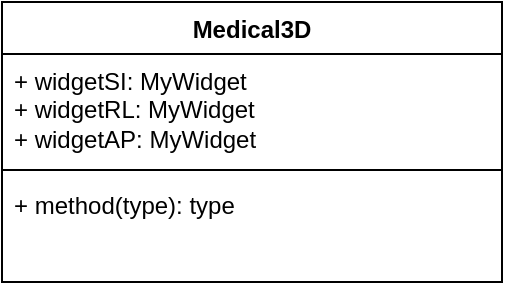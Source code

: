 <mxfile version="22.0.8" type="github">
  <diagram name="第 1 页" id="lpmIqj96o6nbFMANcRbQ">
    <mxGraphModel dx="1050" dy="522" grid="1" gridSize="10" guides="1" tooltips="1" connect="1" arrows="1" fold="1" page="1" pageScale="1" pageWidth="827" pageHeight="1169" math="0" shadow="0">
      <root>
        <mxCell id="0" />
        <mxCell id="1" parent="0" />
        <mxCell id="Ai5a5DdjTyVYd-iUiSek-6" value="Medical3D" style="swimlane;fontStyle=1;align=center;verticalAlign=top;childLayout=stackLayout;horizontal=1;startSize=26;horizontalStack=0;resizeParent=1;resizeParentMax=0;resizeLast=0;collapsible=1;marginBottom=0;whiteSpace=wrap;html=1;" vertex="1" parent="1">
          <mxGeometry x="130" y="100" width="250" height="140" as="geometry" />
        </mxCell>
        <mxCell id="Ai5a5DdjTyVYd-iUiSek-7" value="+ widgetSI: MyWidget&lt;br&gt;+ widgetRL: MyWidget&lt;br&gt;+ widgetAP: MyWidget" style="text;strokeColor=none;fillColor=none;align=left;verticalAlign=top;spacingLeft=4;spacingRight=4;overflow=hidden;rotatable=0;points=[[0,0.5],[1,0.5]];portConstraint=eastwest;whiteSpace=wrap;html=1;" vertex="1" parent="Ai5a5DdjTyVYd-iUiSek-6">
          <mxGeometry y="26" width="250" height="54" as="geometry" />
        </mxCell>
        <mxCell id="Ai5a5DdjTyVYd-iUiSek-8" value="" style="line;strokeWidth=1;fillColor=none;align=left;verticalAlign=middle;spacingTop=-1;spacingLeft=3;spacingRight=3;rotatable=0;labelPosition=right;points=[];portConstraint=eastwest;strokeColor=inherit;" vertex="1" parent="Ai5a5DdjTyVYd-iUiSek-6">
          <mxGeometry y="80" width="250" height="8" as="geometry" />
        </mxCell>
        <mxCell id="Ai5a5DdjTyVYd-iUiSek-9" value="+ method(type): type" style="text;strokeColor=none;fillColor=none;align=left;verticalAlign=top;spacingLeft=4;spacingRight=4;overflow=hidden;rotatable=0;points=[[0,0.5],[1,0.5]];portConstraint=eastwest;whiteSpace=wrap;html=1;" vertex="1" parent="Ai5a5DdjTyVYd-iUiSek-6">
          <mxGeometry y="88" width="250" height="52" as="geometry" />
        </mxCell>
      </root>
    </mxGraphModel>
  </diagram>
</mxfile>
